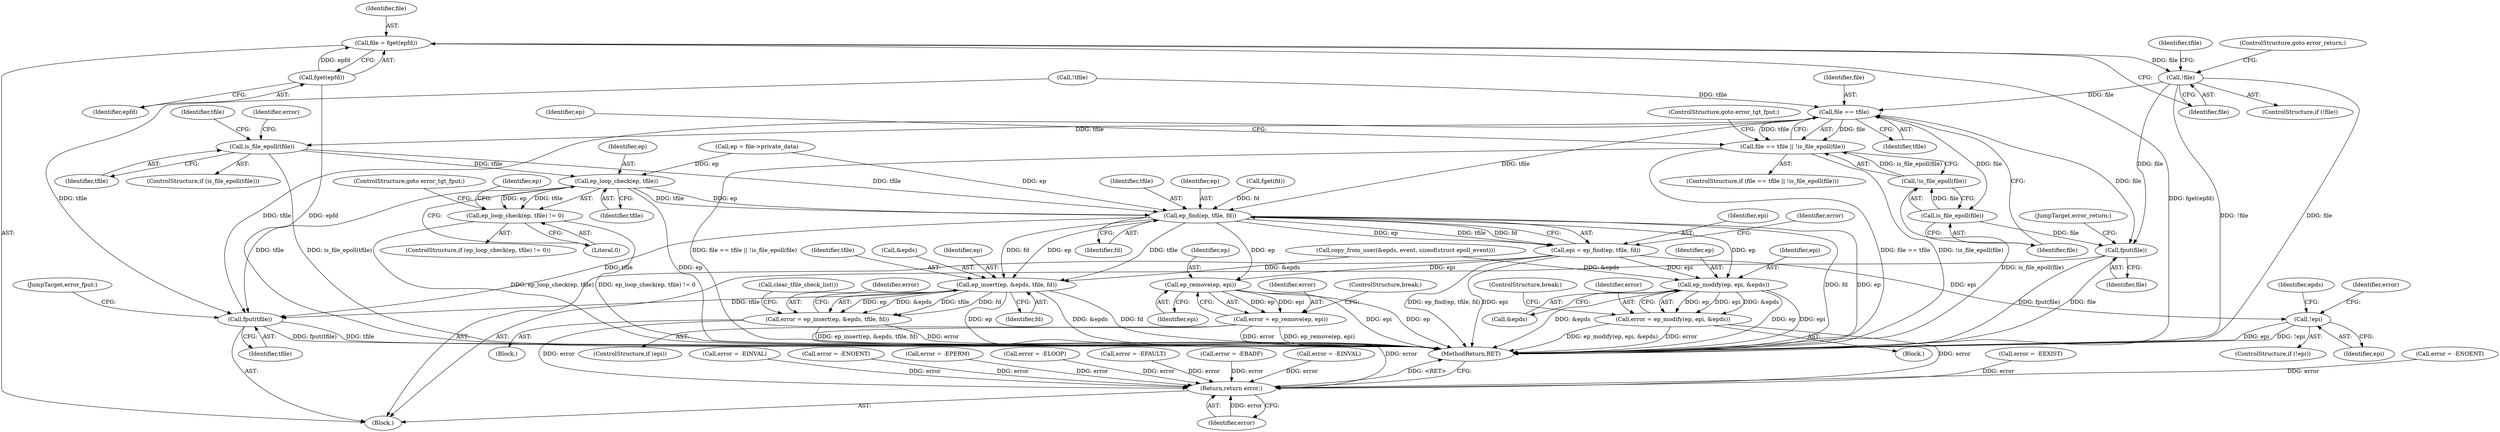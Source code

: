 digraph "0_linux_13d518074a952d33d47c428419693f63389547e9@pointer" {
"1000147" [label="(Call,file = fget(epfd))"];
"1000149" [label="(Call,fget(epfd))"];
"1000152" [label="(Call,!file)"];
"1000186" [label="(Call,file == tfile)"];
"1000185" [label="(Call,file == tfile || !is_file_epoll(file))"];
"1000190" [label="(Call,is_file_epoll(file))"];
"1000189" [label="(Call,!is_file_epoll(file))"];
"1000339" [label="(Call,fput(file))"];
"1000219" [label="(Call,is_file_epoll(tfile))"];
"1000228" [label="(Call,ep_loop_check(ep, tfile))"];
"1000227" [label="(Call,ep_loop_check(ep, tfile) != 0)"];
"1000249" [label="(Call,ep_find(ep, tfile, fd))"];
"1000247" [label="(Call,epi = ep_find(ep, tfile, fd))"];
"1000262" [label="(Call,!epi)"];
"1000292" [label="(Call,ep_remove(ep, epi))"];
"1000290" [label="(Call,error = ep_remove(ep, epi))"];
"1000342" [label="(Return,return error;)"];
"1000314" [label="(Call,ep_modify(ep, epi, &epds))"];
"1000312" [label="(Call,error = ep_modify(ep, epi, &epds))"];
"1000274" [label="(Call,ep_insert(ep, &epds, tfile, fd))"];
"1000272" [label="(Call,error = ep_insert(ep, &epds, tfile, fd))"];
"1000336" [label="(Call,fput(tfile))"];
"1000281" [label="(Call,error = -EEXIST)"];
"1000244" [label="(Identifier,ep)"];
"1000249" [label="(Call,ep_find(ep, tfile, fd))"];
"1000296" [label="(Call,error = -ENOENT)"];
"1000228" [label="(Call,ep_loop_check(ep, tfile))"];
"1000180" [label="(Call,error = -EINVAL)"];
"1000272" [label="(Call,error = ep_insert(ep, &epds, tfile, fd))"];
"1000282" [label="(Identifier,error)"];
"1000314" [label="(Call,ep_modify(ep, epi, &epds))"];
"1000153" [label="(Identifier,file)"];
"1000251" [label="(Identifier,tfile)"];
"1000267" [label="(Identifier,epds)"];
"1000300" [label="(ControlStructure,break;)"];
"1000150" [label="(Identifier,epfd)"];
"1000317" [label="(Call,&epds)"];
"1000192" [label="(ControlStructure,goto error_tgt_fput;)"];
"1000340" [label="(Identifier,file)"];
"1000342" [label="(Return,return error;)"];
"1000276" [label="(Call,&epds)"];
"1000193" [label="(Call,ep = file->private_data)"];
"1000189" [label="(Call,!is_file_epoll(file))"];
"1000194" [label="(Identifier,ep)"];
"1000226" [label="(ControlStructure,if (ep_loop_check(ep, tfile) != 0))"];
"1000320" [label="(Call,error = -ENOENT)"];
"1000344" [label="(MethodReturn,RET)"];
"1000156" [label="(Identifier,tfile)"];
"1000163" [label="(Call,error = -EPERM)"];
"1000261" [label="(ControlStructure,if (!epi))"];
"1000312" [label="(Call,error = ep_modify(ep, epi, &epds))"];
"1000219" [label="(Call,is_file_epoll(tfile))"];
"1000147" [label="(Call,file = fget(epfd))"];
"1000232" [label="(ControlStructure,goto error_tgt_fput;)"];
"1000275" [label="(Identifier,ep)"];
"1000185" [label="(Call,file == tfile || !is_file_epoll(file))"];
"1000222" [label="(Call,error = -ELOOP)"];
"1000229" [label="(Identifier,ep)"];
"1000252" [label="(Identifier,fd)"];
"1000274" [label="(Call,ep_insert(ep, &epds, tfile, fd))"];
"1000220" [label="(Identifier,tfile)"];
"1000128" [label="(Call,error = -EFAULT)"];
"1000152" [label="(Call,!file)"];
"1000324" [label="(ControlStructure,break;)"];
"1000341" [label="(JumpTarget,error_return:)"];
"1000263" [label="(Identifier,epi)"];
"1000285" [label="(Call,clear_tfile_check_list())"];
"1000191" [label="(Identifier,file)"];
"1000188" [label="(Identifier,tfile)"];
"1000279" [label="(Identifier,fd)"];
"1000250" [label="(Identifier,ep)"];
"1000143" [label="(Call,error = -EBADF)"];
"1000262" [label="(Call,!epi)"];
"1000337" [label="(Identifier,tfile)"];
"1000336" [label="(Call,fput(tfile))"];
"1000154" [label="(ControlStructure,goto error_return;)"];
"1000117" [label="(Block,)"];
"1000237" [label="(Identifier,tfile)"];
"1000315" [label="(Identifier,ep)"];
"1000253" [label="(Call,error = -EINVAL)"];
"1000223" [label="(Identifier,error)"];
"1000151" [label="(ControlStructure,if (!file))"];
"1000254" [label="(Identifier,error)"];
"1000149" [label="(Call,fget(epfd))"];
"1000339" [label="(Call,fput(file))"];
"1000187" [label="(Identifier,file)"];
"1000304" [label="(Block,)"];
"1000231" [label="(Literal,0)"];
"1000248" [label="(Identifier,epi)"];
"1000148" [label="(Identifier,file)"];
"1000338" [label="(JumpTarget,error_fput:)"];
"1000291" [label="(Identifier,error)"];
"1000190" [label="(Call,is_file_epoll(file))"];
"1000157" [label="(Call,fget(fd))"];
"1000294" [label="(Identifier,epi)"];
"1000316" [label="(Identifier,epi)"];
"1000273" [label="(Identifier,error)"];
"1000227" [label="(Call,ep_loop_check(ep, tfile) != 0)"];
"1000186" [label="(Call,file == tfile)"];
"1000136" [label="(Call,copy_from_user(&epds, event, sizeof(struct epoll_event)))"];
"1000160" [label="(Call,!tfile)"];
"1000290" [label="(Call,error = ep_remove(ep, epi))"];
"1000230" [label="(Identifier,tfile)"];
"1000313" [label="(Identifier,error)"];
"1000184" [label="(ControlStructure,if (file == tfile || !is_file_epoll(file)))"];
"1000292" [label="(Call,ep_remove(ep, epi))"];
"1000247" [label="(Call,epi = ep_find(ep, tfile, fd))"];
"1000288" [label="(ControlStructure,if (epi))"];
"1000264" [label="(Block,)"];
"1000278" [label="(Identifier,tfile)"];
"1000343" [label="(Identifier,error)"];
"1000218" [label="(ControlStructure,if (is_file_epoll(tfile)))"];
"1000293" [label="(Identifier,ep)"];
"1000147" -> "1000117"  [label="AST: "];
"1000147" -> "1000149"  [label="CFG: "];
"1000148" -> "1000147"  [label="AST: "];
"1000149" -> "1000147"  [label="AST: "];
"1000153" -> "1000147"  [label="CFG: "];
"1000147" -> "1000344"  [label="DDG: fget(epfd)"];
"1000149" -> "1000147"  [label="DDG: epfd"];
"1000147" -> "1000152"  [label="DDG: file"];
"1000149" -> "1000150"  [label="CFG: "];
"1000150" -> "1000149"  [label="AST: "];
"1000149" -> "1000344"  [label="DDG: epfd"];
"1000152" -> "1000151"  [label="AST: "];
"1000152" -> "1000153"  [label="CFG: "];
"1000153" -> "1000152"  [label="AST: "];
"1000154" -> "1000152"  [label="CFG: "];
"1000156" -> "1000152"  [label="CFG: "];
"1000152" -> "1000344"  [label="DDG: !file"];
"1000152" -> "1000344"  [label="DDG: file"];
"1000152" -> "1000186"  [label="DDG: file"];
"1000152" -> "1000339"  [label="DDG: file"];
"1000186" -> "1000185"  [label="AST: "];
"1000186" -> "1000188"  [label="CFG: "];
"1000187" -> "1000186"  [label="AST: "];
"1000188" -> "1000186"  [label="AST: "];
"1000191" -> "1000186"  [label="CFG: "];
"1000185" -> "1000186"  [label="CFG: "];
"1000186" -> "1000185"  [label="DDG: file"];
"1000186" -> "1000185"  [label="DDG: tfile"];
"1000160" -> "1000186"  [label="DDG: tfile"];
"1000186" -> "1000190"  [label="DDG: file"];
"1000186" -> "1000219"  [label="DDG: tfile"];
"1000186" -> "1000249"  [label="DDG: tfile"];
"1000186" -> "1000336"  [label="DDG: tfile"];
"1000186" -> "1000339"  [label="DDG: file"];
"1000185" -> "1000184"  [label="AST: "];
"1000185" -> "1000189"  [label="CFG: "];
"1000189" -> "1000185"  [label="AST: "];
"1000192" -> "1000185"  [label="CFG: "];
"1000194" -> "1000185"  [label="CFG: "];
"1000185" -> "1000344"  [label="DDG: file == tfile || !is_file_epoll(file)"];
"1000185" -> "1000344"  [label="DDG: file == tfile"];
"1000185" -> "1000344"  [label="DDG: !is_file_epoll(file)"];
"1000189" -> "1000185"  [label="DDG: is_file_epoll(file)"];
"1000190" -> "1000189"  [label="AST: "];
"1000190" -> "1000191"  [label="CFG: "];
"1000191" -> "1000190"  [label="AST: "];
"1000189" -> "1000190"  [label="CFG: "];
"1000190" -> "1000189"  [label="DDG: file"];
"1000190" -> "1000339"  [label="DDG: file"];
"1000189" -> "1000344"  [label="DDG: is_file_epoll(file)"];
"1000339" -> "1000117"  [label="AST: "];
"1000339" -> "1000340"  [label="CFG: "];
"1000340" -> "1000339"  [label="AST: "];
"1000341" -> "1000339"  [label="CFG: "];
"1000339" -> "1000344"  [label="DDG: fput(file)"];
"1000339" -> "1000344"  [label="DDG: file"];
"1000219" -> "1000218"  [label="AST: "];
"1000219" -> "1000220"  [label="CFG: "];
"1000220" -> "1000219"  [label="AST: "];
"1000223" -> "1000219"  [label="CFG: "];
"1000237" -> "1000219"  [label="CFG: "];
"1000219" -> "1000344"  [label="DDG: is_file_epoll(tfile)"];
"1000219" -> "1000228"  [label="DDG: tfile"];
"1000219" -> "1000249"  [label="DDG: tfile"];
"1000228" -> "1000227"  [label="AST: "];
"1000228" -> "1000230"  [label="CFG: "];
"1000229" -> "1000228"  [label="AST: "];
"1000230" -> "1000228"  [label="AST: "];
"1000231" -> "1000228"  [label="CFG: "];
"1000228" -> "1000344"  [label="DDG: ep"];
"1000228" -> "1000227"  [label="DDG: ep"];
"1000228" -> "1000227"  [label="DDG: tfile"];
"1000193" -> "1000228"  [label="DDG: ep"];
"1000228" -> "1000249"  [label="DDG: ep"];
"1000228" -> "1000249"  [label="DDG: tfile"];
"1000228" -> "1000336"  [label="DDG: tfile"];
"1000227" -> "1000226"  [label="AST: "];
"1000227" -> "1000231"  [label="CFG: "];
"1000231" -> "1000227"  [label="AST: "];
"1000232" -> "1000227"  [label="CFG: "];
"1000244" -> "1000227"  [label="CFG: "];
"1000227" -> "1000344"  [label="DDG: ep_loop_check(ep, tfile) != 0"];
"1000227" -> "1000344"  [label="DDG: ep_loop_check(ep, tfile)"];
"1000249" -> "1000247"  [label="AST: "];
"1000249" -> "1000252"  [label="CFG: "];
"1000250" -> "1000249"  [label="AST: "];
"1000251" -> "1000249"  [label="AST: "];
"1000252" -> "1000249"  [label="AST: "];
"1000247" -> "1000249"  [label="CFG: "];
"1000249" -> "1000344"  [label="DDG: fd"];
"1000249" -> "1000344"  [label="DDG: ep"];
"1000249" -> "1000247"  [label="DDG: ep"];
"1000249" -> "1000247"  [label="DDG: tfile"];
"1000249" -> "1000247"  [label="DDG: fd"];
"1000193" -> "1000249"  [label="DDG: ep"];
"1000157" -> "1000249"  [label="DDG: fd"];
"1000249" -> "1000274"  [label="DDG: ep"];
"1000249" -> "1000274"  [label="DDG: tfile"];
"1000249" -> "1000274"  [label="DDG: fd"];
"1000249" -> "1000292"  [label="DDG: ep"];
"1000249" -> "1000314"  [label="DDG: ep"];
"1000249" -> "1000336"  [label="DDG: tfile"];
"1000247" -> "1000117"  [label="AST: "];
"1000248" -> "1000247"  [label="AST: "];
"1000254" -> "1000247"  [label="CFG: "];
"1000247" -> "1000344"  [label="DDG: epi"];
"1000247" -> "1000344"  [label="DDG: ep_find(ep, tfile, fd)"];
"1000247" -> "1000262"  [label="DDG: epi"];
"1000247" -> "1000292"  [label="DDG: epi"];
"1000247" -> "1000314"  [label="DDG: epi"];
"1000262" -> "1000261"  [label="AST: "];
"1000262" -> "1000263"  [label="CFG: "];
"1000263" -> "1000262"  [label="AST: "];
"1000267" -> "1000262"  [label="CFG: "];
"1000282" -> "1000262"  [label="CFG: "];
"1000262" -> "1000344"  [label="DDG: epi"];
"1000262" -> "1000344"  [label="DDG: !epi"];
"1000292" -> "1000290"  [label="AST: "];
"1000292" -> "1000294"  [label="CFG: "];
"1000293" -> "1000292"  [label="AST: "];
"1000294" -> "1000292"  [label="AST: "];
"1000290" -> "1000292"  [label="CFG: "];
"1000292" -> "1000344"  [label="DDG: epi"];
"1000292" -> "1000344"  [label="DDG: ep"];
"1000292" -> "1000290"  [label="DDG: ep"];
"1000292" -> "1000290"  [label="DDG: epi"];
"1000290" -> "1000288"  [label="AST: "];
"1000291" -> "1000290"  [label="AST: "];
"1000300" -> "1000290"  [label="CFG: "];
"1000290" -> "1000344"  [label="DDG: error"];
"1000290" -> "1000344"  [label="DDG: ep_remove(ep, epi)"];
"1000290" -> "1000342"  [label="DDG: error"];
"1000342" -> "1000117"  [label="AST: "];
"1000342" -> "1000343"  [label="CFG: "];
"1000343" -> "1000342"  [label="AST: "];
"1000344" -> "1000342"  [label="CFG: "];
"1000342" -> "1000344"  [label="DDG: <RET>"];
"1000343" -> "1000342"  [label="DDG: error"];
"1000180" -> "1000342"  [label="DDG: error"];
"1000296" -> "1000342"  [label="DDG: error"];
"1000272" -> "1000342"  [label="DDG: error"];
"1000320" -> "1000342"  [label="DDG: error"];
"1000163" -> "1000342"  [label="DDG: error"];
"1000222" -> "1000342"  [label="DDG: error"];
"1000281" -> "1000342"  [label="DDG: error"];
"1000312" -> "1000342"  [label="DDG: error"];
"1000253" -> "1000342"  [label="DDG: error"];
"1000128" -> "1000342"  [label="DDG: error"];
"1000143" -> "1000342"  [label="DDG: error"];
"1000314" -> "1000312"  [label="AST: "];
"1000314" -> "1000317"  [label="CFG: "];
"1000315" -> "1000314"  [label="AST: "];
"1000316" -> "1000314"  [label="AST: "];
"1000317" -> "1000314"  [label="AST: "];
"1000312" -> "1000314"  [label="CFG: "];
"1000314" -> "1000344"  [label="DDG: ep"];
"1000314" -> "1000344"  [label="DDG: epi"];
"1000314" -> "1000344"  [label="DDG: &epds"];
"1000314" -> "1000312"  [label="DDG: ep"];
"1000314" -> "1000312"  [label="DDG: epi"];
"1000314" -> "1000312"  [label="DDG: &epds"];
"1000136" -> "1000314"  [label="DDG: &epds"];
"1000312" -> "1000304"  [label="AST: "];
"1000313" -> "1000312"  [label="AST: "];
"1000324" -> "1000312"  [label="CFG: "];
"1000312" -> "1000344"  [label="DDG: error"];
"1000312" -> "1000344"  [label="DDG: ep_modify(ep, epi, &epds)"];
"1000274" -> "1000272"  [label="AST: "];
"1000274" -> "1000279"  [label="CFG: "];
"1000275" -> "1000274"  [label="AST: "];
"1000276" -> "1000274"  [label="AST: "];
"1000278" -> "1000274"  [label="AST: "];
"1000279" -> "1000274"  [label="AST: "];
"1000272" -> "1000274"  [label="CFG: "];
"1000274" -> "1000344"  [label="DDG: ep"];
"1000274" -> "1000344"  [label="DDG: &epds"];
"1000274" -> "1000344"  [label="DDG: fd"];
"1000274" -> "1000272"  [label="DDG: ep"];
"1000274" -> "1000272"  [label="DDG: &epds"];
"1000274" -> "1000272"  [label="DDG: tfile"];
"1000274" -> "1000272"  [label="DDG: fd"];
"1000136" -> "1000274"  [label="DDG: &epds"];
"1000274" -> "1000336"  [label="DDG: tfile"];
"1000272" -> "1000264"  [label="AST: "];
"1000273" -> "1000272"  [label="AST: "];
"1000285" -> "1000272"  [label="CFG: "];
"1000272" -> "1000344"  [label="DDG: ep_insert(ep, &epds, tfile, fd)"];
"1000272" -> "1000344"  [label="DDG: error"];
"1000336" -> "1000117"  [label="AST: "];
"1000336" -> "1000337"  [label="CFG: "];
"1000337" -> "1000336"  [label="AST: "];
"1000338" -> "1000336"  [label="CFG: "];
"1000336" -> "1000344"  [label="DDG: fput(tfile)"];
"1000336" -> "1000344"  [label="DDG: tfile"];
"1000160" -> "1000336"  [label="DDG: tfile"];
}
